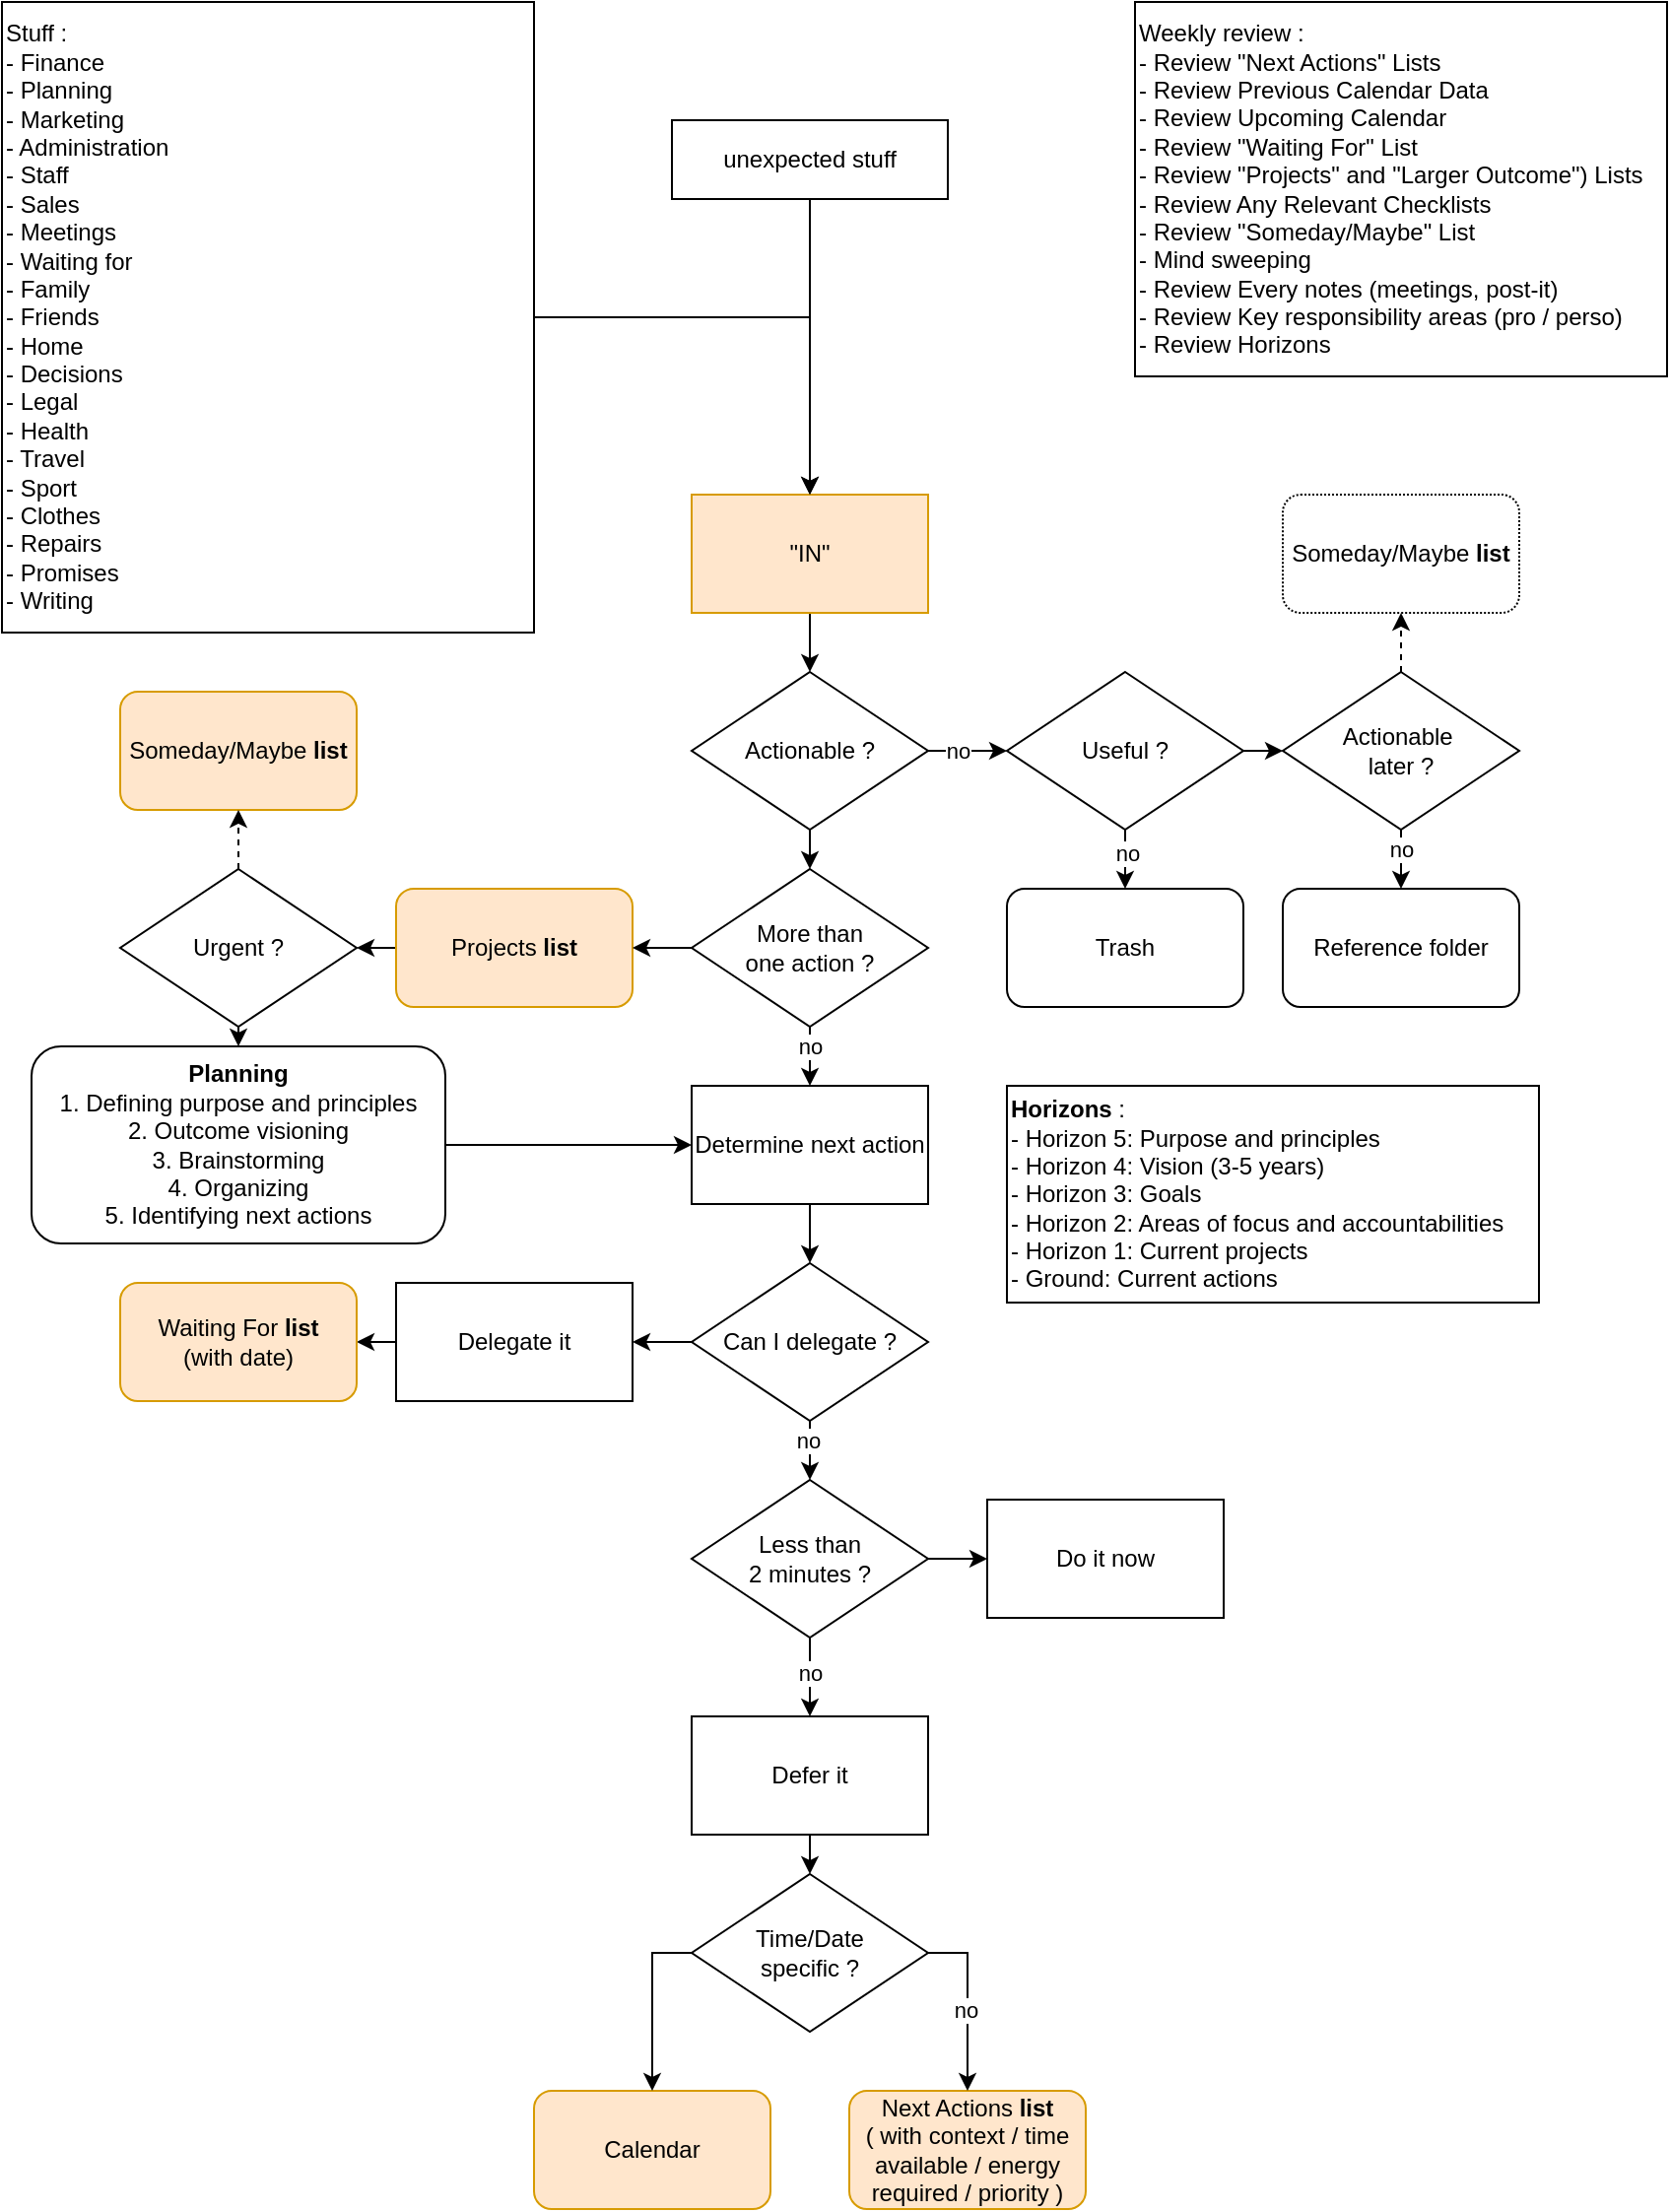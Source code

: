 <mxfile version="19.0.3" type="device"><diagram id="V_Y_md7WLkinnNLW4dsv" name="Page-1"><mxGraphModel dx="1456" dy="1575" grid="1" gridSize="10" guides="1" tooltips="1" connect="1" arrows="1" fold="1" page="1" pageScale="1" pageWidth="827" pageHeight="1169" math="0" shadow="0"><root><mxCell id="0"/><mxCell id="1" parent="0"/><mxCell id="UzmtRjde1-FKZK47zOih-44" style="edgeStyle=orthogonalEdgeStyle;rounded=0;orthogonalLoop=1;jettySize=auto;html=1;exitX=0.5;exitY=1;exitDx=0;exitDy=0;entryX=0.5;entryY=0;entryDx=0;entryDy=0;" edge="1" parent="1" source="UzmtRjde1-FKZK47zOih-1" target="UzmtRjde1-FKZK47zOih-17"><mxGeometry relative="1" as="geometry"/></mxCell><mxCell id="UzmtRjde1-FKZK47zOih-1" value="&quot;IN&quot;" style="rounded=0;whiteSpace=wrap;html=1;fillColor=#ffe6cc;strokeColor=#d79b00;" vertex="1" parent="1"><mxGeometry x="320" y="140" width="120" height="60" as="geometry"/></mxCell><mxCell id="UzmtRjde1-FKZK47zOih-4" value="Trash" style="rounded=1;whiteSpace=wrap;html=1;" vertex="1" parent="1"><mxGeometry x="480" y="340" width="120" height="60" as="geometry"/></mxCell><mxCell id="UzmtRjde1-FKZK47zOih-5" value="Someday/Maybe &lt;b&gt;list&lt;/b&gt;" style="rounded=1;whiteSpace=wrap;html=1;fillColor=#ffe6cc;strokeColor=#d79b00;" vertex="1" parent="1"><mxGeometry x="30" y="240" width="120" height="60" as="geometry"/></mxCell><mxCell id="UzmtRjde1-FKZK47zOih-6" value="Reference folder" style="rounded=1;whiteSpace=wrap;html=1;" vertex="1" parent="1"><mxGeometry x="620" y="340" width="120" height="60" as="geometry"/></mxCell><mxCell id="UzmtRjde1-FKZK47zOih-8" value="Do it now" style="rounded=0;whiteSpace=wrap;html=1;" vertex="1" parent="1"><mxGeometry x="470" y="650" width="120" height="60" as="geometry"/></mxCell><mxCell id="UzmtRjde1-FKZK47zOih-64" style="edgeStyle=orthogonalEdgeStyle;rounded=0;orthogonalLoop=1;jettySize=auto;html=1;exitX=0;exitY=0.5;exitDx=0;exitDy=0;entryX=1;entryY=0.5;entryDx=0;entryDy=0;startArrow=none;startFill=0;" edge="1" parent="1" source="UzmtRjde1-FKZK47zOih-9" target="UzmtRjde1-FKZK47zOih-14"><mxGeometry relative="1" as="geometry"/></mxCell><mxCell id="UzmtRjde1-FKZK47zOih-9" value="Delegate it" style="rounded=0;whiteSpace=wrap;html=1;" vertex="1" parent="1"><mxGeometry x="170" y="540" width="120" height="60" as="geometry"/></mxCell><mxCell id="UzmtRjde1-FKZK47zOih-24" style="edgeStyle=orthogonalEdgeStyle;rounded=0;orthogonalLoop=1;jettySize=auto;html=1;exitX=0.5;exitY=1;exitDx=0;exitDy=0;entryX=0.5;entryY=0;entryDx=0;entryDy=0;" edge="1" parent="1" source="UzmtRjde1-FKZK47zOih-10" target="UzmtRjde1-FKZK47zOih-20"><mxGeometry relative="1" as="geometry"/></mxCell><mxCell id="UzmtRjde1-FKZK47zOih-10" value="Defer it" style="rounded=0;whiteSpace=wrap;html=1;" vertex="1" parent="1"><mxGeometry x="320" y="760" width="120" height="60" as="geometry"/></mxCell><mxCell id="UzmtRjde1-FKZK47zOih-39" style="edgeStyle=orthogonalEdgeStyle;rounded=0;orthogonalLoop=1;jettySize=auto;html=1;exitX=0.5;exitY=1;exitDx=0;exitDy=0;entryX=0.5;entryY=0;entryDx=0;entryDy=0;startArrow=none;startFill=0;" edge="1" parent="1" source="UzmtRjde1-FKZK47zOih-50" target="UzmtRjde1-FKZK47zOih-15"><mxGeometry relative="1" as="geometry"/></mxCell><mxCell id="UzmtRjde1-FKZK47zOih-51" style="edgeStyle=orthogonalEdgeStyle;rounded=0;orthogonalLoop=1;jettySize=auto;html=1;exitX=0;exitY=0.5;exitDx=0;exitDy=0;entryX=1;entryY=0.5;entryDx=0;entryDy=0;startArrow=none;startFill=0;" edge="1" parent="1" source="UzmtRjde1-FKZK47zOih-11" target="UzmtRjde1-FKZK47zOih-50"><mxGeometry relative="1" as="geometry"/></mxCell><mxCell id="UzmtRjde1-FKZK47zOih-11" value="Projects &lt;b&gt;list&lt;/b&gt;" style="rounded=1;whiteSpace=wrap;html=1;fillColor=#ffe6cc;strokeColor=#d79b00;" vertex="1" parent="1"><mxGeometry x="170" y="340" width="120" height="60" as="geometry"/></mxCell><mxCell id="UzmtRjde1-FKZK47zOih-12" value="Next Actions &lt;b&gt;list&lt;/b&gt;&lt;br&gt;( with context / time available / energy required / priority )" style="rounded=1;whiteSpace=wrap;html=1;fillColor=#ffe6cc;strokeColor=#d79b00;" vertex="1" parent="1"><mxGeometry x="400" y="950" width="120" height="60" as="geometry"/></mxCell><mxCell id="UzmtRjde1-FKZK47zOih-13" value="Calendar" style="rounded=1;whiteSpace=wrap;html=1;fillColor=#ffe6cc;strokeColor=#d79b00;" vertex="1" parent="1"><mxGeometry x="240" y="950" width="120" height="60" as="geometry"/></mxCell><mxCell id="UzmtRjde1-FKZK47zOih-14" value="Waiting For &lt;b&gt;list&lt;/b&gt;&lt;br&gt;(with date)" style="rounded=1;whiteSpace=wrap;html=1;fillColor=#ffe6cc;strokeColor=#d79b00;" vertex="1" parent="1"><mxGeometry x="30" y="540" width="120" height="60" as="geometry"/></mxCell><mxCell id="UzmtRjde1-FKZK47zOih-40" style="edgeStyle=orthogonalEdgeStyle;rounded=0;orthogonalLoop=1;jettySize=auto;html=1;exitX=1;exitY=0.5;exitDx=0;exitDy=0;entryX=0;entryY=0.5;entryDx=0;entryDy=0;" edge="1" parent="1" source="UzmtRjde1-FKZK47zOih-15" target="UzmtRjde1-FKZK47zOih-37"><mxGeometry relative="1" as="geometry"/></mxCell><mxCell id="UzmtRjde1-FKZK47zOih-15" value="&lt;b&gt;Planning&lt;/b&gt;&lt;br&gt;&lt;div&gt;1. Defining purpose and principles&lt;/div&gt;&lt;div&gt;2. Outcome visioning&lt;/div&gt;&lt;div&gt;3. Brainstorming&lt;/div&gt;&lt;div&gt;4. Organizing&lt;/div&gt;&lt;div&gt;5. Identifying next actions&lt;/div&gt;" style="rounded=1;whiteSpace=wrap;html=1;" vertex="1" parent="1"><mxGeometry x="-15" y="420" width="210" height="100" as="geometry"/></mxCell><mxCell id="UzmtRjde1-FKZK47zOih-35" style="edgeStyle=orthogonalEdgeStyle;rounded=0;orthogonalLoop=1;jettySize=auto;html=1;exitX=1;exitY=0.5;exitDx=0;exitDy=0;entryX=0;entryY=0.5;entryDx=0;entryDy=0;" edge="1" parent="1" source="UzmtRjde1-FKZK47zOih-17" target="UzmtRjde1-FKZK47zOih-21"><mxGeometry relative="1" as="geometry"/></mxCell><mxCell id="UzmtRjde1-FKZK47zOih-45" value="no" style="edgeLabel;html=1;align=center;verticalAlign=middle;resizable=0;points=[];" vertex="1" connectable="0" parent="UzmtRjde1-FKZK47zOih-35"><mxGeometry x="-0.26" y="-2" relative="1" as="geometry"><mxPoint y="-2" as="offset"/></mxGeometry></mxCell><mxCell id="UzmtRjde1-FKZK47zOih-43" style="edgeStyle=orthogonalEdgeStyle;rounded=0;orthogonalLoop=1;jettySize=auto;html=1;exitX=0.5;exitY=1;exitDx=0;exitDy=0;entryX=0.5;entryY=0;entryDx=0;entryDy=0;" edge="1" parent="1" source="UzmtRjde1-FKZK47zOih-17" target="UzmtRjde1-FKZK47zOih-18"><mxGeometry relative="1" as="geometry"/></mxCell><mxCell id="UzmtRjde1-FKZK47zOih-17" value="Actionable ?" style="rhombus;whiteSpace=wrap;html=1;" vertex="1" parent="1"><mxGeometry x="320" y="230" width="120" height="80" as="geometry"/></mxCell><mxCell id="UzmtRjde1-FKZK47zOih-38" style="edgeStyle=orthogonalEdgeStyle;rounded=0;orthogonalLoop=1;jettySize=auto;html=1;exitX=0;exitY=0.5;exitDx=0;exitDy=0;entryX=1;entryY=0.5;entryDx=0;entryDy=0;" edge="1" parent="1" source="UzmtRjde1-FKZK47zOih-18" target="UzmtRjde1-FKZK47zOih-11"><mxGeometry relative="1" as="geometry"/></mxCell><mxCell id="UzmtRjde1-FKZK47zOih-41" value="no" style="edgeStyle=orthogonalEdgeStyle;rounded=0;orthogonalLoop=1;jettySize=auto;html=1;exitX=0.5;exitY=1;exitDx=0;exitDy=0;entryX=0.5;entryY=0;entryDx=0;entryDy=0;" edge="1" parent="1" source="UzmtRjde1-FKZK47zOih-18" target="UzmtRjde1-FKZK47zOih-37"><mxGeometry x="-0.333" relative="1" as="geometry"><mxPoint as="offset"/></mxGeometry></mxCell><mxCell id="UzmtRjde1-FKZK47zOih-18" value="More than&lt;br&gt;one action ?" style="rhombus;whiteSpace=wrap;html=1;" vertex="1" parent="1"><mxGeometry x="320" y="330" width="120" height="80" as="geometry"/></mxCell><mxCell id="UzmtRjde1-FKZK47zOih-66" style="edgeStyle=orthogonalEdgeStyle;rounded=0;orthogonalLoop=1;jettySize=auto;html=1;exitX=1;exitY=0.5;exitDx=0;exitDy=0;entryX=0;entryY=0.5;entryDx=0;entryDy=0;startArrow=none;startFill=0;" edge="1" parent="1" source="UzmtRjde1-FKZK47zOih-19" target="UzmtRjde1-FKZK47zOih-8"><mxGeometry relative="1" as="geometry"/></mxCell><mxCell id="UzmtRjde1-FKZK47zOih-67" style="edgeStyle=orthogonalEdgeStyle;rounded=0;orthogonalLoop=1;jettySize=auto;html=1;exitX=0.5;exitY=1;exitDx=0;exitDy=0;entryX=0.5;entryY=0;entryDx=0;entryDy=0;startArrow=none;startFill=0;" edge="1" parent="1" source="UzmtRjde1-FKZK47zOih-19" target="UzmtRjde1-FKZK47zOih-10"><mxGeometry relative="1" as="geometry"/></mxCell><mxCell id="UzmtRjde1-FKZK47zOih-75" value="no" style="edgeLabel;html=1;align=center;verticalAlign=middle;resizable=0;points=[];" vertex="1" connectable="0" parent="UzmtRjde1-FKZK47zOih-67"><mxGeometry x="-0.107" relative="1" as="geometry"><mxPoint as="offset"/></mxGeometry></mxCell><mxCell id="UzmtRjde1-FKZK47zOih-19" value="Less than&lt;br&gt;2 minutes ?" style="rhombus;whiteSpace=wrap;html=1;" vertex="1" parent="1"><mxGeometry x="320" y="640" width="120" height="80" as="geometry"/></mxCell><mxCell id="UzmtRjde1-FKZK47zOih-61" style="edgeStyle=orthogonalEdgeStyle;rounded=0;orthogonalLoop=1;jettySize=auto;html=1;exitX=1;exitY=0.5;exitDx=0;exitDy=0;entryX=0.5;entryY=0;entryDx=0;entryDy=0;startArrow=none;startFill=0;" edge="1" parent="1" source="UzmtRjde1-FKZK47zOih-20" target="UzmtRjde1-FKZK47zOih-12"><mxGeometry relative="1" as="geometry"/></mxCell><mxCell id="UzmtRjde1-FKZK47zOih-76" value="no" style="edgeLabel;html=1;align=center;verticalAlign=middle;resizable=0;points=[];" vertex="1" connectable="0" parent="UzmtRjde1-FKZK47zOih-61"><mxGeometry x="0.08" y="-1" relative="1" as="geometry"><mxPoint as="offset"/></mxGeometry></mxCell><mxCell id="UzmtRjde1-FKZK47zOih-62" style="edgeStyle=orthogonalEdgeStyle;rounded=0;orthogonalLoop=1;jettySize=auto;html=1;exitX=0;exitY=0.5;exitDx=0;exitDy=0;entryX=0.5;entryY=0;entryDx=0;entryDy=0;startArrow=none;startFill=0;" edge="1" parent="1" source="UzmtRjde1-FKZK47zOih-20" target="UzmtRjde1-FKZK47zOih-13"><mxGeometry relative="1" as="geometry"/></mxCell><mxCell id="UzmtRjde1-FKZK47zOih-20" value="Time/Date&lt;br&gt;specific ?" style="rhombus;whiteSpace=wrap;html=1;" vertex="1" parent="1"><mxGeometry x="320" y="840" width="120" height="80" as="geometry"/></mxCell><mxCell id="UzmtRjde1-FKZK47zOih-31" style="edgeStyle=orthogonalEdgeStyle;rounded=0;orthogonalLoop=1;jettySize=auto;html=1;exitX=0.5;exitY=1;exitDx=0;exitDy=0;entryX=0.5;entryY=0;entryDx=0;entryDy=0;" edge="1" parent="1" source="UzmtRjde1-FKZK47zOih-21" target="UzmtRjde1-FKZK47zOih-4"><mxGeometry relative="1" as="geometry"/></mxCell><mxCell id="UzmtRjde1-FKZK47zOih-46" value="no" style="edgeLabel;html=1;align=center;verticalAlign=middle;resizable=0;points=[];" vertex="1" connectable="0" parent="UzmtRjde1-FKZK47zOih-31"><mxGeometry x="-0.187" y="1" relative="1" as="geometry"><mxPoint as="offset"/></mxGeometry></mxCell><mxCell id="UzmtRjde1-FKZK47zOih-36" style="edgeStyle=orthogonalEdgeStyle;rounded=0;orthogonalLoop=1;jettySize=auto;html=1;exitX=1;exitY=0.5;exitDx=0;exitDy=0;entryX=0;entryY=0.5;entryDx=0;entryDy=0;" edge="1" parent="1" source="UzmtRjde1-FKZK47zOih-21" target="UzmtRjde1-FKZK47zOih-22"><mxGeometry relative="1" as="geometry"/></mxCell><mxCell id="UzmtRjde1-FKZK47zOih-21" value="Useful ?" style="rhombus;whiteSpace=wrap;html=1;" vertex="1" parent="1"><mxGeometry x="480" y="230" width="120" height="80" as="geometry"/></mxCell><mxCell id="UzmtRjde1-FKZK47zOih-32" style="edgeStyle=orthogonalEdgeStyle;rounded=0;orthogonalLoop=1;jettySize=auto;html=1;exitX=0.5;exitY=1;exitDx=0;exitDy=0;entryX=0.5;entryY=0;entryDx=0;entryDy=0;" edge="1" parent="1" source="UzmtRjde1-FKZK47zOih-22" target="UzmtRjde1-FKZK47zOih-6"><mxGeometry relative="1" as="geometry"/></mxCell><mxCell id="UzmtRjde1-FKZK47zOih-47" value="no" style="edgeLabel;html=1;align=center;verticalAlign=middle;resizable=0;points=[];" vertex="1" connectable="0" parent="UzmtRjde1-FKZK47zOih-32"><mxGeometry x="-0.378" relative="1" as="geometry"><mxPoint as="offset"/></mxGeometry></mxCell><mxCell id="UzmtRjde1-FKZK47zOih-54" style="edgeStyle=orthogonalEdgeStyle;rounded=0;orthogonalLoop=1;jettySize=auto;html=1;exitX=0.5;exitY=0;exitDx=0;exitDy=0;entryX=0.5;entryY=1;entryDx=0;entryDy=0;dashed=1;startArrow=none;startFill=0;" edge="1" parent="1" source="UzmtRjde1-FKZK47zOih-22" target="UzmtRjde1-FKZK47zOih-53"><mxGeometry relative="1" as="geometry"/></mxCell><mxCell id="UzmtRjde1-FKZK47zOih-22" value="Actionable&amp;nbsp;&lt;br&gt;later ?" style="rhombus;whiteSpace=wrap;html=1;" vertex="1" parent="1"><mxGeometry x="620" y="230" width="120" height="80" as="geometry"/></mxCell><mxCell id="UzmtRjde1-FKZK47zOih-56" style="edgeStyle=orthogonalEdgeStyle;rounded=0;orthogonalLoop=1;jettySize=auto;html=1;exitX=0.5;exitY=1;exitDx=0;exitDy=0;entryX=0.5;entryY=0;entryDx=0;entryDy=0;startArrow=none;startFill=0;" edge="1" parent="1" source="UzmtRjde1-FKZK47zOih-37" target="UzmtRjde1-FKZK47zOih-55"><mxGeometry relative="1" as="geometry"/></mxCell><mxCell id="UzmtRjde1-FKZK47zOih-37" value="Determine next action" style="rounded=0;whiteSpace=wrap;html=1;" vertex="1" parent="1"><mxGeometry x="320" y="440" width="120" height="60" as="geometry"/></mxCell><mxCell id="UzmtRjde1-FKZK47zOih-52" style="edgeStyle=orthogonalEdgeStyle;rounded=0;orthogonalLoop=1;jettySize=auto;html=1;exitX=0.5;exitY=0;exitDx=0;exitDy=0;entryX=0.5;entryY=1;entryDx=0;entryDy=0;startArrow=none;startFill=0;dashed=1;" edge="1" parent="1" source="UzmtRjde1-FKZK47zOih-50" target="UzmtRjde1-FKZK47zOih-5"><mxGeometry relative="1" as="geometry"/></mxCell><mxCell id="UzmtRjde1-FKZK47zOih-50" value="Urgent ?" style="rhombus;whiteSpace=wrap;html=1;" vertex="1" parent="1"><mxGeometry x="30" y="330" width="120" height="80" as="geometry"/></mxCell><mxCell id="UzmtRjde1-FKZK47zOih-53" value="Someday/Maybe &lt;b&gt;list&lt;/b&gt;" style="rounded=1;whiteSpace=wrap;html=1;dashed=1;dashPattern=1 1;" vertex="1" parent="1"><mxGeometry x="620" y="140" width="120" height="60" as="geometry"/></mxCell><mxCell id="UzmtRjde1-FKZK47zOih-63" style="edgeStyle=orthogonalEdgeStyle;rounded=0;orthogonalLoop=1;jettySize=auto;html=1;exitX=0;exitY=0.5;exitDx=0;exitDy=0;entryX=1;entryY=0.5;entryDx=0;entryDy=0;startArrow=none;startFill=0;" edge="1" parent="1" source="UzmtRjde1-FKZK47zOih-55" target="UzmtRjde1-FKZK47zOih-9"><mxGeometry relative="1" as="geometry"/></mxCell><mxCell id="UzmtRjde1-FKZK47zOih-65" style="edgeStyle=orthogonalEdgeStyle;rounded=0;orthogonalLoop=1;jettySize=auto;html=1;exitX=0.5;exitY=1;exitDx=0;exitDy=0;entryX=0.5;entryY=0;entryDx=0;entryDy=0;startArrow=none;startFill=0;" edge="1" parent="1" source="UzmtRjde1-FKZK47zOih-55" target="UzmtRjde1-FKZK47zOih-19"><mxGeometry relative="1" as="geometry"/></mxCell><mxCell id="UzmtRjde1-FKZK47zOih-74" value="no" style="edgeLabel;html=1;align=center;verticalAlign=middle;resizable=0;points=[];" vertex="1" connectable="0" parent="UzmtRjde1-FKZK47zOih-65"><mxGeometry x="-0.317" y="-1" relative="1" as="geometry"><mxPoint as="offset"/></mxGeometry></mxCell><mxCell id="UzmtRjde1-FKZK47zOih-55" value="Can I delegate ?" style="rhombus;whiteSpace=wrap;html=1;" vertex="1" parent="1"><mxGeometry x="320" y="530" width="120" height="80" as="geometry"/></mxCell><mxCell id="UzmtRjde1-FKZK47zOih-68" value="Weekly review :&lt;br&gt;&lt;div&gt;- Review &quot;Next Actions&quot; Lists&lt;/div&gt;&lt;div&gt;- Review Previous Calendar Data&lt;/div&gt;&lt;div&gt;- Review Upcoming Calendar&lt;/div&gt;&lt;div&gt;- Review &quot;Waiting For&quot; List&lt;/div&gt;&lt;div&gt;- Review &quot;Projects&quot; and &quot;Larger Outcome&quot;) Lists&lt;/div&gt;&lt;div&gt;- Review Any Relevant Checklists&lt;/div&gt;&lt;div&gt;- Review &quot;Someday/Maybe&quot; List&lt;/div&gt;&lt;div&gt;- Mind sweeping&lt;/div&gt;&lt;div&gt;- Review Every notes (meetings, post-it)&lt;/div&gt;&lt;div&gt;&lt;span style=&quot;background-color: initial;&quot;&gt;- Review Key responsibility areas (pro / perso)&lt;/span&gt;&lt;br&gt;&lt;/div&gt;&lt;div&gt;- Review Horizons&lt;/div&gt;" style="rounded=0;whiteSpace=wrap;html=1;align=left;" vertex="1" parent="1"><mxGeometry x="545" y="-110" width="270" height="190" as="geometry"/></mxCell><mxCell id="UzmtRjde1-FKZK47zOih-69" value="&lt;b&gt;Horizons&lt;/b&gt; :&lt;br&gt;&lt;div&gt;- Horizon 5: Purpose and principles&lt;/div&gt;&lt;div&gt;- Horizon 4: Vision (3-5 years)&lt;/div&gt;&lt;div&gt;- Horizon 3: Goals&lt;/div&gt;&lt;div&gt;- Horizon 2: Areas of focus and accountabilities&lt;/div&gt;&lt;div&gt;- Horizon 1: Current projects&lt;/div&gt;&lt;div&gt;- Ground: Current actions&lt;/div&gt;" style="rounded=0;whiteSpace=wrap;html=1;align=left;" vertex="1" parent="1"><mxGeometry x="480" y="440" width="270" height="110" as="geometry"/></mxCell><mxCell id="UzmtRjde1-FKZK47zOih-71" style="edgeStyle=orthogonalEdgeStyle;rounded=0;orthogonalLoop=1;jettySize=auto;html=1;exitX=1;exitY=0.5;exitDx=0;exitDy=0;entryX=0.5;entryY=0;entryDx=0;entryDy=0;startArrow=none;startFill=0;" edge="1" parent="1" source="UzmtRjde1-FKZK47zOih-70" target="UzmtRjde1-FKZK47zOih-1"><mxGeometry relative="1" as="geometry"/></mxCell><mxCell id="UzmtRjde1-FKZK47zOih-70" value="Stuff :&lt;br&gt;&lt;div&gt;- Finance&lt;/div&gt;&lt;div&gt;- Planning&lt;/div&gt;&lt;div&gt;- Marketing&lt;/div&gt;&lt;div&gt;- Administration&lt;/div&gt;&lt;div&gt;- Staff&lt;/div&gt;&lt;div&gt;- Sales&lt;/div&gt;&lt;div&gt;- Meetings&lt;/div&gt;&lt;div&gt;- Waiting for&lt;/div&gt;&lt;div&gt;- Family&lt;/div&gt;&lt;div&gt;- Friends&lt;/div&gt;&lt;div&gt;- Home&lt;/div&gt;&lt;div&gt;- Decisions&lt;/div&gt;&lt;div&gt;- Legal&lt;/div&gt;&lt;div&gt;- Health&lt;/div&gt;&lt;div&gt;- Travel&lt;/div&gt;&lt;div&gt;- Sport&lt;/div&gt;&lt;div&gt;- Clothes&lt;/div&gt;&lt;div&gt;- Repairs&lt;/div&gt;&lt;div&gt;- Promises&lt;/div&gt;&lt;div&gt;- Writing&lt;/div&gt;" style="rounded=0;whiteSpace=wrap;html=1;align=left;" vertex="1" parent="1"><mxGeometry x="-30" y="-110" width="270" height="320" as="geometry"/></mxCell><mxCell id="UzmtRjde1-FKZK47zOih-73" style="edgeStyle=orthogonalEdgeStyle;rounded=0;orthogonalLoop=1;jettySize=auto;html=1;exitX=0.5;exitY=1;exitDx=0;exitDy=0;entryX=0.5;entryY=0;entryDx=0;entryDy=0;startArrow=none;startFill=0;" edge="1" parent="1" source="UzmtRjde1-FKZK47zOih-72" target="UzmtRjde1-FKZK47zOih-1"><mxGeometry relative="1" as="geometry"/></mxCell><mxCell id="UzmtRjde1-FKZK47zOih-72" value="unexpected stuff" style="rounded=0;whiteSpace=wrap;html=1;align=center;" vertex="1" parent="1"><mxGeometry x="310" y="-50" width="140" height="40" as="geometry"/></mxCell></root></mxGraphModel></diagram></mxfile>
